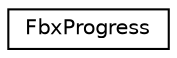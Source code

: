 digraph "クラス階層図"
{
  edge [fontname="Helvetica",fontsize="10",labelfontname="Helvetica",labelfontsize="10"];
  node [fontname="Helvetica",fontsize="10",shape=record];
  rankdir="LR";
  Node0 [label="FbxProgress",height=0.2,width=0.4,color="black", fillcolor="white", style="filled",URL="$class_fbx_progress.html"];
}
